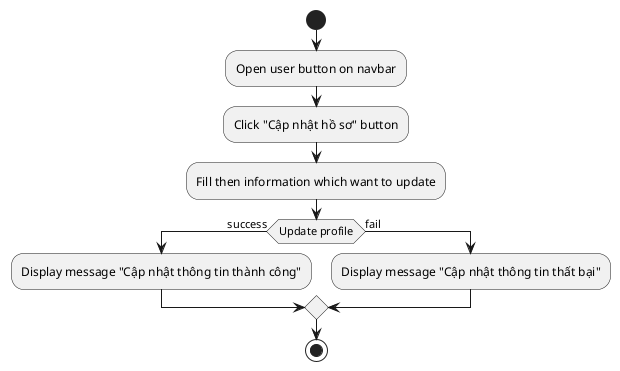 @startuml
start
:Open user button on navbar;
:Click "Cập nhật hồ sơ" button;
:Fill then information which want to update;
if (Update profile) then (success)
    :Display message "Cập nhật thông tin thành công";
else (fail)
    :Display message "Cập nhật thông tin thất bại";
endif
stop
@enduml

